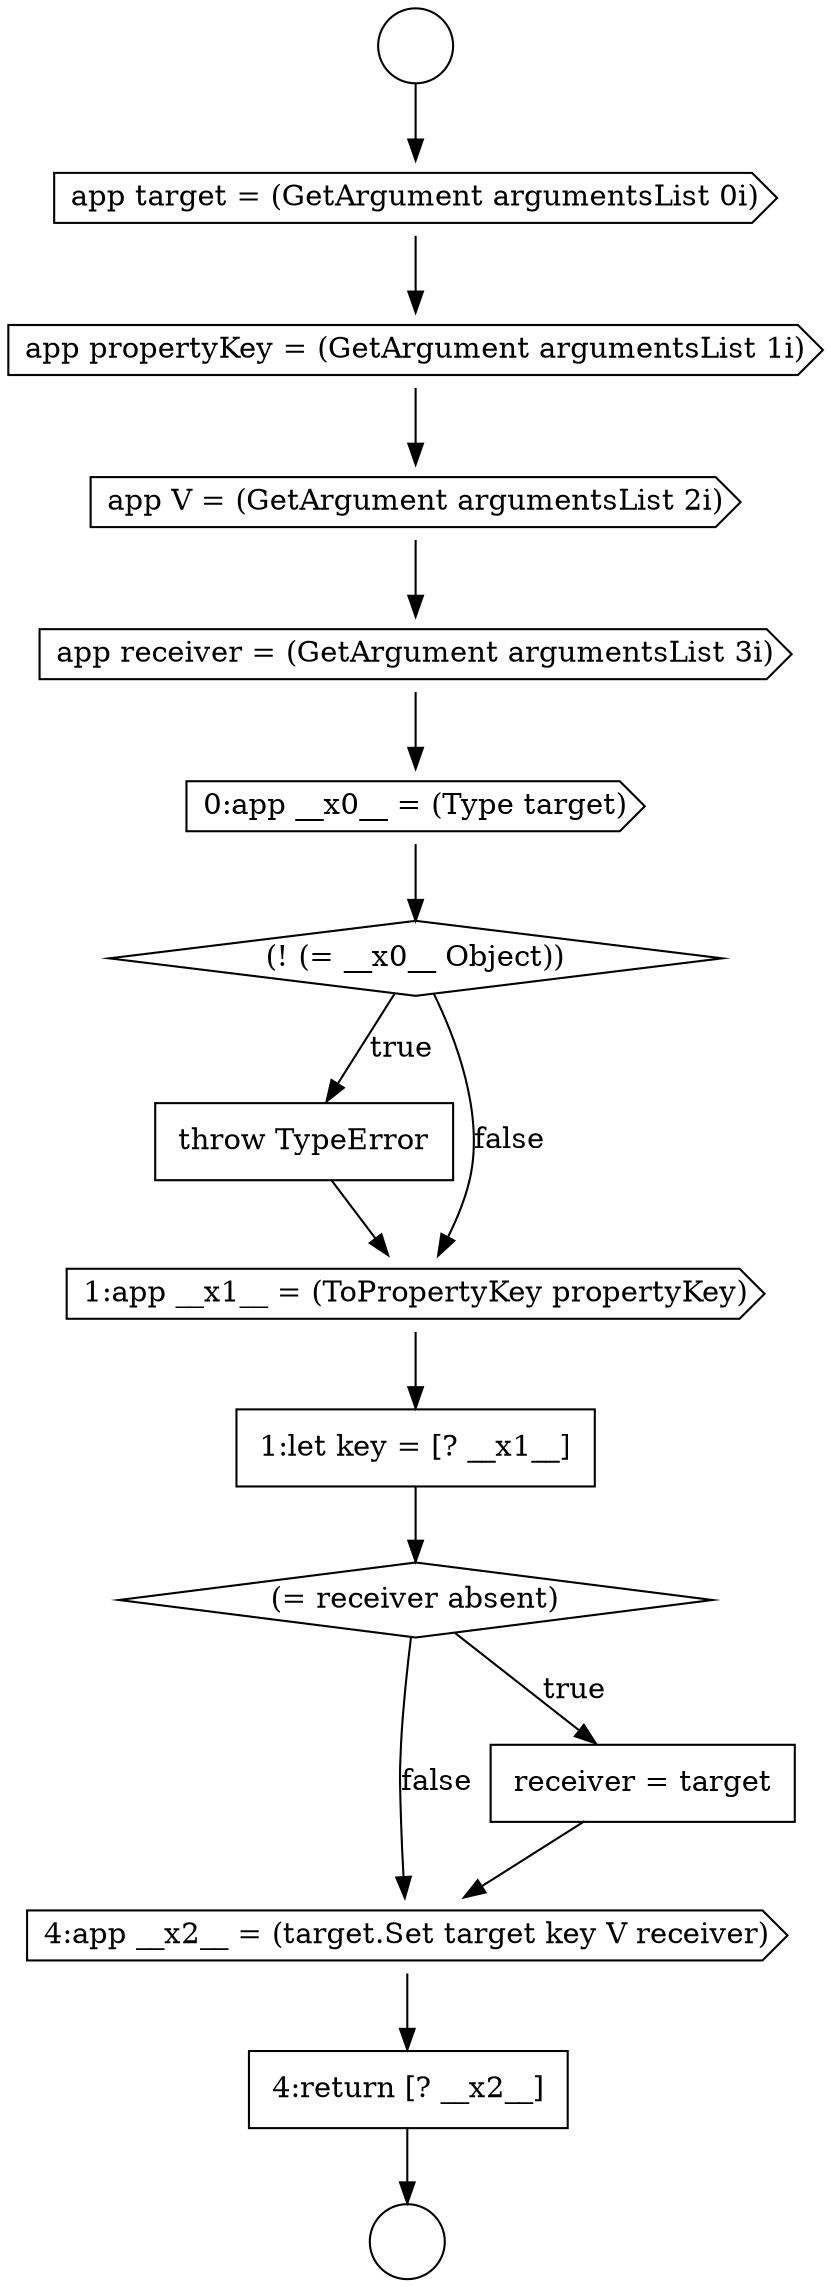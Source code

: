 digraph {
  node18008 [shape=cds, label=<<font color="black">app propertyKey = (GetArgument argumentsList 1i)</font>> color="black" fillcolor="white" style=filled]
  node18018 [shape=cds, label=<<font color="black">4:app __x2__ = (target.Set target key V receiver)</font>> color="black" fillcolor="white" style=filled]
  node18015 [shape=none, margin=0, label=<<font color="black">
    <table border="0" cellborder="1" cellspacing="0" cellpadding="10">
      <tr><td align="left">1:let key = [? __x1__]</td></tr>
    </table>
  </font>> color="black" fillcolor="white" style=filled]
  node18005 [shape=circle label=" " color="black" fillcolor="white" style=filled]
  node18011 [shape=cds, label=<<font color="black">0:app __x0__ = (Type target)</font>> color="black" fillcolor="white" style=filled]
  node18017 [shape=none, margin=0, label=<<font color="black">
    <table border="0" cellborder="1" cellspacing="0" cellpadding="10">
      <tr><td align="left">receiver = target</td></tr>
    </table>
  </font>> color="black" fillcolor="white" style=filled]
  node18016 [shape=diamond, label=<<font color="black">(= receiver absent)</font>> color="black" fillcolor="white" style=filled]
  node18012 [shape=diamond, label=<<font color="black">(! (= __x0__ Object))</font>> color="black" fillcolor="white" style=filled]
  node18013 [shape=none, margin=0, label=<<font color="black">
    <table border="0" cellborder="1" cellspacing="0" cellpadding="10">
      <tr><td align="left">throw TypeError</td></tr>
    </table>
  </font>> color="black" fillcolor="white" style=filled]
  node18006 [shape=circle label=" " color="black" fillcolor="white" style=filled]
  node18009 [shape=cds, label=<<font color="black">app V = (GetArgument argumentsList 2i)</font>> color="black" fillcolor="white" style=filled]
  node18007 [shape=cds, label=<<font color="black">app target = (GetArgument argumentsList 0i)</font>> color="black" fillcolor="white" style=filled]
  node18019 [shape=none, margin=0, label=<<font color="black">
    <table border="0" cellborder="1" cellspacing="0" cellpadding="10">
      <tr><td align="left">4:return [? __x2__]</td></tr>
    </table>
  </font>> color="black" fillcolor="white" style=filled]
  node18010 [shape=cds, label=<<font color="black">app receiver = (GetArgument argumentsList 3i)</font>> color="black" fillcolor="white" style=filled]
  node18014 [shape=cds, label=<<font color="black">1:app __x1__ = (ToPropertyKey propertyKey)</font>> color="black" fillcolor="white" style=filled]
  node18010 -> node18011 [ color="black"]
  node18005 -> node18007 [ color="black"]
  node18017 -> node18018 [ color="black"]
  node18018 -> node18019 [ color="black"]
  node18016 -> node18017 [label=<<font color="black">true</font>> color="black"]
  node18016 -> node18018 [label=<<font color="black">false</font>> color="black"]
  node18011 -> node18012 [ color="black"]
  node18013 -> node18014 [ color="black"]
  node18019 -> node18006 [ color="black"]
  node18008 -> node18009 [ color="black"]
  node18009 -> node18010 [ color="black"]
  node18012 -> node18013 [label=<<font color="black">true</font>> color="black"]
  node18012 -> node18014 [label=<<font color="black">false</font>> color="black"]
  node18015 -> node18016 [ color="black"]
  node18007 -> node18008 [ color="black"]
  node18014 -> node18015 [ color="black"]
}
